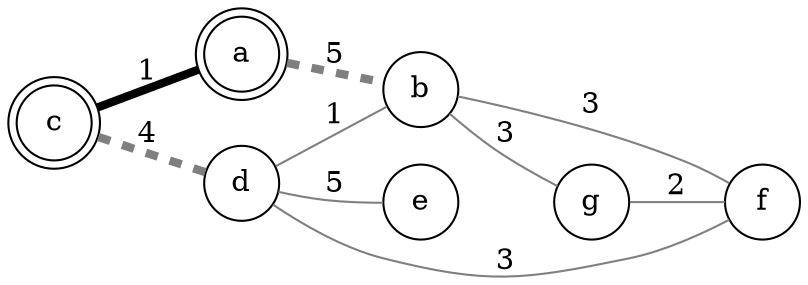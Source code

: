 digraph g
{
    rankdir=LR;
    node[shape=circle, fixedsize=true];
    a; b;c;d;e;f;g;

    node[shape=circle,penwidth=3];
	a [shape=doublecircle, penwidth=1];
	c [shape=doublecircle, penwidth=1];


    edge [dir=forward,penwidth=3];

    edge [dir=none,penwidth=1,color=gray50];
    c -> a [label=1,penwidth=4,color=black];
    d -> b [label=1];
    g -> f [label=2];
    d -> f [label=3];
    b -> f [label=3];
    b -> g [label=3];
    c -> d [label=4,penwidth=4,style=dashed];
    a -> b [label=5,penwidth=4,style=dashed];
    d -> e [label=5];
}
